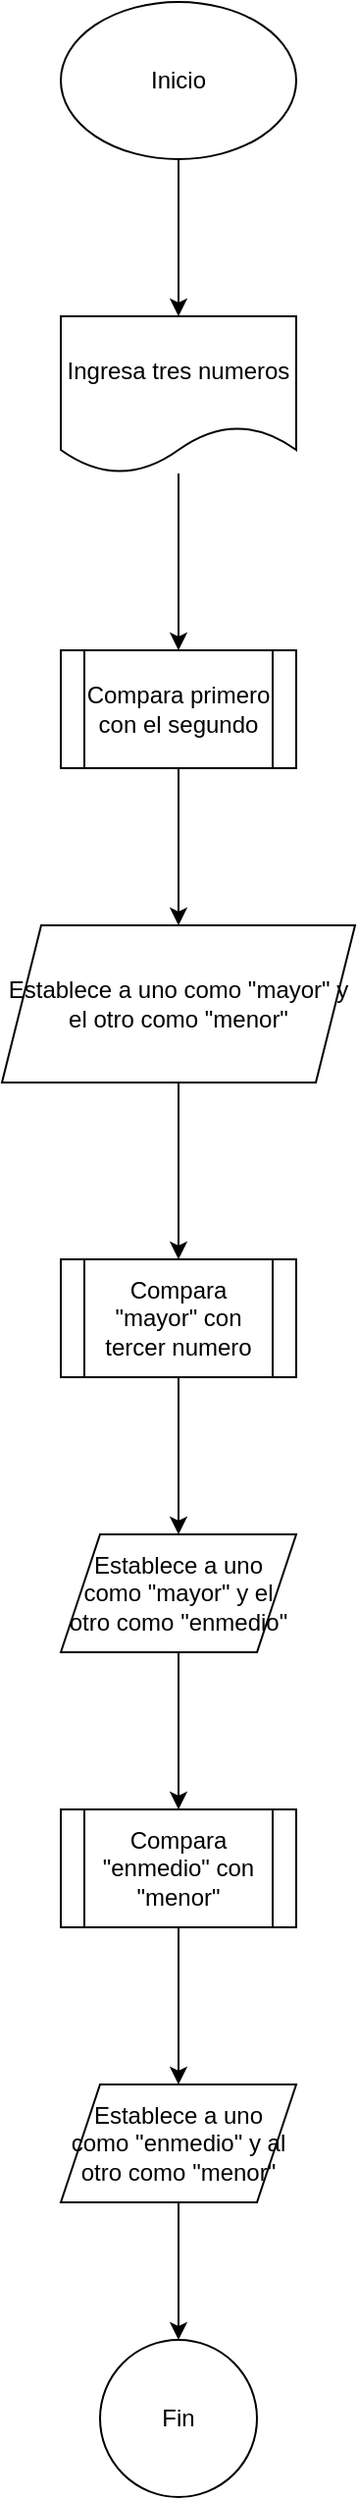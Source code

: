 <mxfile>
    <diagram id="qIU1aJ8VtmIhbjLlVzrA" name="Page-1">
        <mxGraphModel dx="699" dy="792" grid="1" gridSize="10" guides="1" tooltips="1" connect="1" arrows="1" fold="1" page="1" pageScale="1" pageWidth="850" pageHeight="1100" math="0" shadow="0">
            <root>
                <mxCell id="0"/>
                <mxCell id="1" parent="0"/>
                <mxCell id="4" value="" style="edgeStyle=none;html=1;" edge="1" parent="1" source="2" target="3">
                    <mxGeometry relative="1" as="geometry"/>
                </mxCell>
                <mxCell id="2" value="Inicio" style="ellipse;whiteSpace=wrap;html=1;" vertex="1" parent="1">
                    <mxGeometry x="290" y="30" width="120" height="80" as="geometry"/>
                </mxCell>
                <mxCell id="6" value="" style="edgeStyle=none;html=1;" edge="1" parent="1" source="3" target="5">
                    <mxGeometry relative="1" as="geometry"/>
                </mxCell>
                <mxCell id="3" value="Ingresa tres numeros" style="shape=document;whiteSpace=wrap;html=1;boundedLbl=1;" vertex="1" parent="1">
                    <mxGeometry x="290" y="190" width="120" height="80" as="geometry"/>
                </mxCell>
                <mxCell id="8" value="" style="edgeStyle=none;html=1;" edge="1" parent="1" source="5" target="7">
                    <mxGeometry relative="1" as="geometry"/>
                </mxCell>
                <mxCell id="5" value="Compara primero con el segundo" style="shape=process;whiteSpace=wrap;html=1;backgroundOutline=1;" vertex="1" parent="1">
                    <mxGeometry x="290" y="360" width="120" height="60" as="geometry"/>
                </mxCell>
                <mxCell id="10" value="" style="edgeStyle=none;html=1;" edge="1" parent="1" source="7" target="9">
                    <mxGeometry relative="1" as="geometry"/>
                </mxCell>
                <mxCell id="7" value="Establece a uno como &quot;mayor&quot; y el otro como &quot;menor&quot;" style="shape=parallelogram;perimeter=parallelogramPerimeter;whiteSpace=wrap;html=1;fixedSize=1;" vertex="1" parent="1">
                    <mxGeometry x="260" y="500" width="180" height="80" as="geometry"/>
                </mxCell>
                <mxCell id="12" value="" style="edgeStyle=none;html=1;" edge="1" parent="1" source="9" target="11">
                    <mxGeometry relative="1" as="geometry"/>
                </mxCell>
                <mxCell id="9" value="Compara &quot;mayor&quot; con tercer numero" style="shape=process;whiteSpace=wrap;html=1;backgroundOutline=1;" vertex="1" parent="1">
                    <mxGeometry x="290" y="670" width="120" height="60" as="geometry"/>
                </mxCell>
                <mxCell id="14" value="" style="edgeStyle=none;html=1;" edge="1" parent="1" source="11" target="13">
                    <mxGeometry relative="1" as="geometry"/>
                </mxCell>
                <mxCell id="11" value="Establece a uno como &quot;mayor&quot; y el otro como &quot;enmedio&quot;" style="shape=parallelogram;perimeter=parallelogramPerimeter;whiteSpace=wrap;html=1;fixedSize=1;" vertex="1" parent="1">
                    <mxGeometry x="290" y="810" width="120" height="60" as="geometry"/>
                </mxCell>
                <mxCell id="16" value="" style="edgeStyle=none;html=1;" edge="1" parent="1" source="13" target="15">
                    <mxGeometry relative="1" as="geometry"/>
                </mxCell>
                <mxCell id="13" value="Compara &quot;enmedio&quot; con &quot;menor&quot;" style="shape=process;whiteSpace=wrap;html=1;backgroundOutline=1;" vertex="1" parent="1">
                    <mxGeometry x="290" y="950" width="120" height="60" as="geometry"/>
                </mxCell>
                <mxCell id="18" value="" style="edgeStyle=none;html=1;" edge="1" parent="1" source="15" target="17">
                    <mxGeometry relative="1" as="geometry"/>
                </mxCell>
                <mxCell id="15" value="Establece a uno como &quot;enmedio&quot; y al otro como &quot;menor&quot;" style="shape=parallelogram;perimeter=parallelogramPerimeter;whiteSpace=wrap;html=1;fixedSize=1;" vertex="1" parent="1">
                    <mxGeometry x="290" y="1090" width="120" height="60" as="geometry"/>
                </mxCell>
                <mxCell id="17" value="Fin" style="ellipse;whiteSpace=wrap;html=1;" vertex="1" parent="1">
                    <mxGeometry x="310" y="1220" width="80" height="80" as="geometry"/>
                </mxCell>
            </root>
        </mxGraphModel>
    </diagram>
</mxfile>